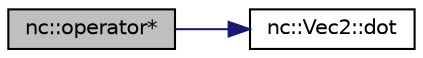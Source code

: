 digraph "nc::operator*"
{
  edge [fontname="Helvetica",fontsize="10",labelfontname="Helvetica",labelfontsize="10"];
  node [fontname="Helvetica",fontsize="10",shape=record];
  rankdir="LR";
  Node1048 [label="nc::operator*",height=0.2,width=0.4,color="black", fillcolor="grey75", style="filled", fontcolor="black"];
  Node1048 -> Node1049 [color="midnightblue",fontsize="10",style="solid",fontname="Helvetica"];
  Node1049 [label="nc::Vec2::dot",height=0.2,width=0.4,color="black", fillcolor="white", style="filled",URL="$classnc_1_1_vec2.html#a231781cc06b8f005a1dda5003498ec99"];
}
